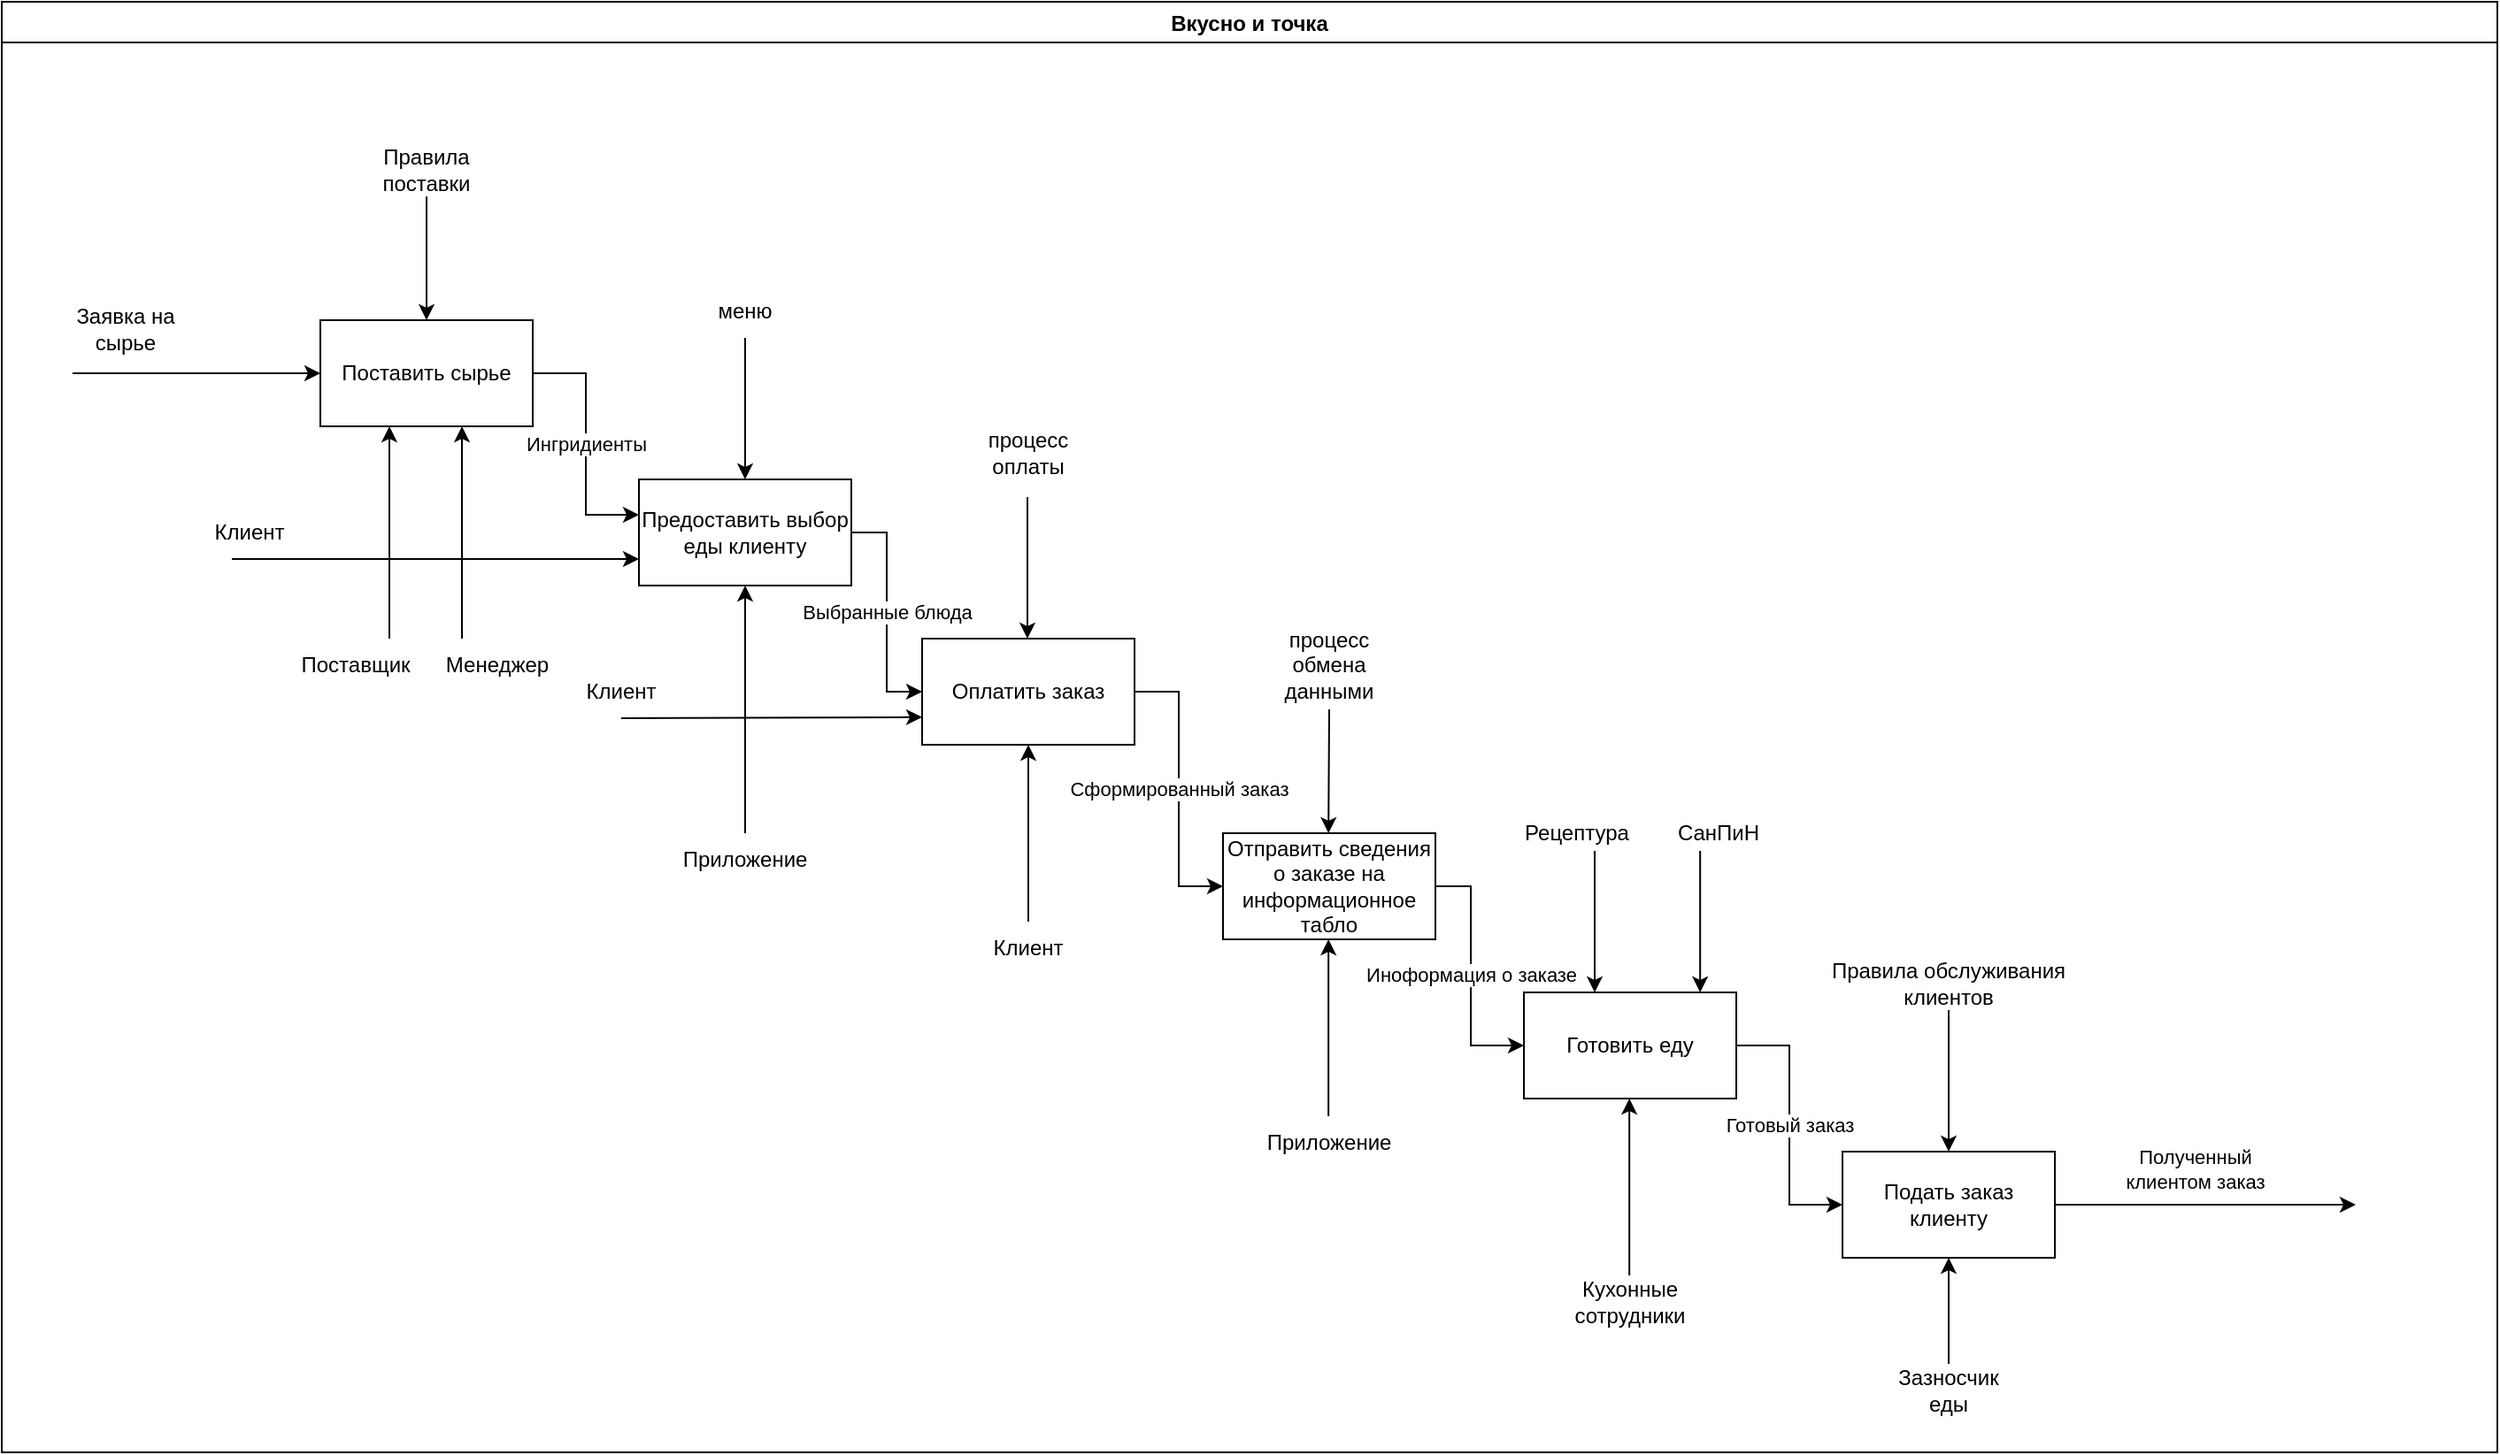 <mxfile version="20.3.0" type="device"><diagram id="tTI5HmxFiYcPVK2O3Fb9" name="Страница 1"><mxGraphModel dx="1673" dy="1008" grid="1" gridSize="10" guides="1" tooltips="1" connect="1" arrows="1" fold="1" page="1" pageScale="1" pageWidth="827" pageHeight="1169" background="none" math="0" shadow="0"><root><mxCell id="0"/><mxCell id="1" parent="0"/><mxCell id="PiG_sYMl7jKPaAyxeNau-1" value="Вкусно и точка" style="swimlane;" vertex="1" parent="1"><mxGeometry x="80" y="150" width="1410" height="820" as="geometry"><mxRectangle x="270" y="190" width="130" height="30" as="alternateBounds"/></mxGeometry></mxCell><mxCell id="PiG_sYMl7jKPaAyxeNau-3" value="Поставить сырье" style="rounded=0;whiteSpace=wrap;html=1;" vertex="1" parent="PiG_sYMl7jKPaAyxeNau-1"><mxGeometry x="180" y="180" width="120" height="60" as="geometry"/></mxCell><mxCell id="PiG_sYMl7jKPaAyxeNau-5" value="Предоставить выбор еды клиенту" style="whiteSpace=wrap;html=1;rounded=0;" vertex="1" parent="PiG_sYMl7jKPaAyxeNau-1"><mxGeometry x="360" y="270" width="120" height="60" as="geometry"/></mxCell><mxCell id="PiG_sYMl7jKPaAyxeNau-2" value="Ингридиенты" style="edgeStyle=orthogonalEdgeStyle;rounded=0;orthogonalLoop=1;jettySize=auto;html=1;" edge="1" parent="PiG_sYMl7jKPaAyxeNau-1" source="PiG_sYMl7jKPaAyxeNau-3" target="PiG_sYMl7jKPaAyxeNau-5"><mxGeometry relative="1" as="geometry"><Array as="points"><mxPoint x="330" y="210"/><mxPoint x="330" y="290"/></Array></mxGeometry></mxCell><mxCell id="PiG_sYMl7jKPaAyxeNau-7" value="Отправить сведения о заказе на информационное табло" style="whiteSpace=wrap;html=1;rounded=0;" vertex="1" parent="PiG_sYMl7jKPaAyxeNau-1"><mxGeometry x="690" y="470" width="120" height="60" as="geometry"/></mxCell><mxCell id="PiG_sYMl7jKPaAyxeNau-9" value="Готовить еду" style="whiteSpace=wrap;html=1;rounded=0;" vertex="1" parent="PiG_sYMl7jKPaAyxeNau-1"><mxGeometry x="860" y="560" width="120" height="60" as="geometry"/></mxCell><mxCell id="PiG_sYMl7jKPaAyxeNau-6" value="Иноформация о заказе" style="edgeStyle=orthogonalEdgeStyle;rounded=0;orthogonalLoop=1;jettySize=auto;html=1;" edge="1" parent="PiG_sYMl7jKPaAyxeNau-1" source="PiG_sYMl7jKPaAyxeNau-7" target="PiG_sYMl7jKPaAyxeNau-9"><mxGeometry relative="1" as="geometry"><Array as="points"><mxPoint x="830" y="500"/><mxPoint x="830" y="590"/></Array></mxGeometry></mxCell><mxCell id="PiG_sYMl7jKPaAyxeNau-10" value="Подать заказ клиенту" style="whiteSpace=wrap;html=1;rounded=0;" vertex="1" parent="PiG_sYMl7jKPaAyxeNau-1"><mxGeometry x="1040" y="650" width="120" height="60" as="geometry"/></mxCell><mxCell id="PiG_sYMl7jKPaAyxeNau-8" value="Готовый заказ" style="edgeStyle=orthogonalEdgeStyle;rounded=0;orthogonalLoop=1;jettySize=auto;html=1;" edge="1" parent="PiG_sYMl7jKPaAyxeNau-1" source="PiG_sYMl7jKPaAyxeNau-9" target="PiG_sYMl7jKPaAyxeNau-10"><mxGeometry relative="1" as="geometry"><Array as="points"><mxPoint x="1010" y="590"/><mxPoint x="1010" y="680"/></Array></mxGeometry></mxCell><mxCell id="PiG_sYMl7jKPaAyxeNau-11" value="Сформированный заказ" style="edgeStyle=orthogonalEdgeStyle;rounded=0;orthogonalLoop=1;jettySize=auto;html=1;entryX=0;entryY=0.5;entryDx=0;entryDy=0;" edge="1" parent="PiG_sYMl7jKPaAyxeNau-1" source="PiG_sYMl7jKPaAyxeNau-12" target="PiG_sYMl7jKPaAyxeNau-7"><mxGeometry relative="1" as="geometry"/></mxCell><mxCell id="PiG_sYMl7jKPaAyxeNau-12" value="Оплатить заказ" style="whiteSpace=wrap;html=1;rounded=0;" vertex="1" parent="PiG_sYMl7jKPaAyxeNau-1"><mxGeometry x="520" y="360" width="120" height="60" as="geometry"/></mxCell><mxCell id="PiG_sYMl7jKPaAyxeNau-4" value="Выбранные блюда" style="edgeStyle=orthogonalEdgeStyle;rounded=0;orthogonalLoop=1;jettySize=auto;html=1;" edge="1" parent="PiG_sYMl7jKPaAyxeNau-1" source="PiG_sYMl7jKPaAyxeNau-5" target="PiG_sYMl7jKPaAyxeNau-12"><mxGeometry relative="1" as="geometry"><Array as="points"><mxPoint x="500" y="300"/><mxPoint x="500" y="390"/></Array></mxGeometry></mxCell><mxCell id="PiG_sYMl7jKPaAyxeNau-13" value="меню" style="text;html=1;strokeColor=none;fillColor=none;align=center;verticalAlign=middle;whiteSpace=wrap;rounded=0;" vertex="1" parent="PiG_sYMl7jKPaAyxeNau-1"><mxGeometry x="390" y="160" width="60" height="30" as="geometry"/></mxCell><mxCell id="PiG_sYMl7jKPaAyxeNau-14" value="Приложение" style="text;html=1;strokeColor=none;fillColor=none;align=center;verticalAlign=middle;whiteSpace=wrap;rounded=0;" vertex="1" parent="PiG_sYMl7jKPaAyxeNau-1"><mxGeometry x="390" y="470" width="60" height="30" as="geometry"/></mxCell><mxCell id="PiG_sYMl7jKPaAyxeNau-15" value="Поставщик" style="text;html=1;strokeColor=none;fillColor=none;align=center;verticalAlign=middle;whiteSpace=wrap;rounded=0;" vertex="1" parent="PiG_sYMl7jKPaAyxeNau-1"><mxGeometry x="170" y="360" width="60" height="30" as="geometry"/></mxCell><mxCell id="PiG_sYMl7jKPaAyxeNau-16" value="" style="endArrow=classic;html=1;rounded=0;entryX=0.325;entryY=1;entryDx=0;entryDy=0;entryPerimeter=0;" edge="1" parent="PiG_sYMl7jKPaAyxeNau-1"><mxGeometry width="50" height="50" relative="1" as="geometry"><mxPoint x="260" y="360" as="sourcePoint"/><mxPoint x="260" y="240" as="targetPoint"/></mxGeometry></mxCell><mxCell id="PiG_sYMl7jKPaAyxeNau-17" value="Менеджер" style="text;html=1;strokeColor=none;fillColor=none;align=center;verticalAlign=middle;whiteSpace=wrap;rounded=0;" vertex="1" parent="PiG_sYMl7jKPaAyxeNau-1"><mxGeometry x="250" y="360" width="60" height="30" as="geometry"/></mxCell><mxCell id="PiG_sYMl7jKPaAyxeNau-18" value="Правила поставки" style="text;html=1;strokeColor=none;fillColor=none;align=center;verticalAlign=middle;whiteSpace=wrap;rounded=0;" vertex="1" parent="PiG_sYMl7jKPaAyxeNau-1"><mxGeometry x="210" y="80" width="60" height="30" as="geometry"/></mxCell><mxCell id="PiG_sYMl7jKPaAyxeNau-19" value="" style="endArrow=classic;html=1;rounded=0;" edge="1" parent="PiG_sYMl7jKPaAyxeNau-1" target="PiG_sYMl7jKPaAyxeNau-12"><mxGeometry width="50" height="50" relative="1" as="geometry"><mxPoint x="580" y="520" as="sourcePoint"/><mxPoint x="520" y="565" as="targetPoint"/></mxGeometry></mxCell><mxCell id="PiG_sYMl7jKPaAyxeNau-20" value="Клиент" style="text;html=1;strokeColor=none;fillColor=none;align=center;verticalAlign=middle;whiteSpace=wrap;rounded=0;" vertex="1" parent="PiG_sYMl7jKPaAyxeNau-1"><mxGeometry x="550" y="520" width="60" height="30" as="geometry"/></mxCell><mxCell id="PiG_sYMl7jKPaAyxeNau-21" value="" style="endArrow=classic;html=1;rounded=0;entryX=0.5;entryY=0;entryDx=0;entryDy=0;" edge="1" parent="PiG_sYMl7jKPaAyxeNau-1"><mxGeometry width="50" height="50" relative="1" as="geometry"><mxPoint x="579.5" y="280" as="sourcePoint"/><mxPoint x="579.5" y="360" as="targetPoint"/></mxGeometry></mxCell><mxCell id="PiG_sYMl7jKPaAyxeNau-22" value="процесс оплаты" style="text;html=1;strokeColor=none;fillColor=none;align=center;verticalAlign=middle;whiteSpace=wrap;rounded=0;" vertex="1" parent="PiG_sYMl7jKPaAyxeNau-1"><mxGeometry x="550" y="240" width="60" height="30" as="geometry"/></mxCell><mxCell id="PiG_sYMl7jKPaAyxeNau-28" value="" style="endArrow=classic;html=1;rounded=0;entryX=0.5;entryY=0;entryDx=0;entryDy=0;" edge="1" parent="PiG_sYMl7jKPaAyxeNau-1"><mxGeometry width="50" height="50" relative="1" as="geometry"><mxPoint x="750" y="400" as="sourcePoint"/><mxPoint x="749.58" y="470" as="targetPoint"/></mxGeometry></mxCell><mxCell id="PiG_sYMl7jKPaAyxeNau-29" value="процесс обмена данными" style="text;html=1;strokeColor=none;fillColor=none;align=center;verticalAlign=middle;whiteSpace=wrap;rounded=0;" vertex="1" parent="PiG_sYMl7jKPaAyxeNau-1"><mxGeometry x="720" y="360" width="60" height="30" as="geometry"/></mxCell><mxCell id="PiG_sYMl7jKPaAyxeNau-30" value="" style="endArrow=classic;html=1;rounded=0;" edge="1" parent="PiG_sYMl7jKPaAyxeNau-1"><mxGeometry width="50" height="50" relative="1" as="geometry"><mxPoint x="749.58" y="630" as="sourcePoint"/><mxPoint x="749.58" y="530" as="targetPoint"/></mxGeometry></mxCell><mxCell id="PiG_sYMl7jKPaAyxeNau-31" value="Приложение" style="text;html=1;strokeColor=none;fillColor=none;align=center;verticalAlign=middle;whiteSpace=wrap;rounded=0;" vertex="1" parent="PiG_sYMl7jKPaAyxeNau-1"><mxGeometry x="720" y="630" width="60" height="30" as="geometry"/></mxCell><mxCell id="PiG_sYMl7jKPaAyxeNau-32" value="" style="endArrow=classic;html=1;rounded=0;" edge="1" parent="PiG_sYMl7jKPaAyxeNau-1"><mxGeometry width="50" height="50" relative="1" as="geometry"><mxPoint x="919.58" y="720" as="sourcePoint"/><mxPoint x="919.58" y="620" as="targetPoint"/></mxGeometry></mxCell><mxCell id="PiG_sYMl7jKPaAyxeNau-33" value="Кухонные&lt;br&gt;сотрудники" style="text;html=1;strokeColor=none;fillColor=none;align=center;verticalAlign=middle;whiteSpace=wrap;rounded=0;" vertex="1" parent="PiG_sYMl7jKPaAyxeNau-1"><mxGeometry x="890" y="720" width="60" height="30" as="geometry"/></mxCell><mxCell id="PiG_sYMl7jKPaAyxeNau-35" value="" style="endArrow=classic;html=1;rounded=0;entryX=0.5;entryY=0;entryDx=0;entryDy=0;" edge="1" parent="PiG_sYMl7jKPaAyxeNau-1"><mxGeometry width="50" height="50" relative="1" as="geometry"><mxPoint x="959.58" y="480" as="sourcePoint"/><mxPoint x="959.58" y="560" as="targetPoint"/></mxGeometry></mxCell><mxCell id="PiG_sYMl7jKPaAyxeNau-37" value="СанПиН" style="text;html=1;strokeColor=none;fillColor=none;align=center;verticalAlign=middle;whiteSpace=wrap;rounded=0;" vertex="1" parent="PiG_sYMl7jKPaAyxeNau-1"><mxGeometry x="940" y="455" width="60" height="30" as="geometry"/></mxCell><mxCell id="PiG_sYMl7jKPaAyxeNau-38" value="" style="endArrow=classic;html=1;rounded=0;entryX=0.5;entryY=0;entryDx=0;entryDy=0;" edge="1" parent="PiG_sYMl7jKPaAyxeNau-1"><mxGeometry width="50" height="50" relative="1" as="geometry"><mxPoint x="900.0" y="480" as="sourcePoint"/><mxPoint x="900.0" y="560" as="targetPoint"/></mxGeometry></mxCell><mxCell id="PiG_sYMl7jKPaAyxeNau-39" value="Рецептура" style="text;html=1;strokeColor=none;fillColor=none;align=center;verticalAlign=middle;whiteSpace=wrap;rounded=0;" vertex="1" parent="PiG_sYMl7jKPaAyxeNau-1"><mxGeometry x="860" y="455" width="60" height="30" as="geometry"/></mxCell><mxCell id="PiG_sYMl7jKPaAyxeNau-40" value="" style="endArrow=classic;html=1;rounded=0;entryX=0;entryY=0.75;entryDx=0;entryDy=0;" edge="1" parent="PiG_sYMl7jKPaAyxeNau-1" target="PiG_sYMl7jKPaAyxeNau-5"><mxGeometry width="50" height="50" relative="1" as="geometry"><mxPoint x="130" y="315" as="sourcePoint"/><mxPoint x="170" y="290" as="targetPoint"/></mxGeometry></mxCell><mxCell id="PiG_sYMl7jKPaAyxeNau-23" value="Полученный&lt;br&gt;клиентом заказ" style="edgeStyle=orthogonalEdgeStyle;rounded=0;orthogonalLoop=1;jettySize=auto;html=1;" edge="1" parent="PiG_sYMl7jKPaAyxeNau-1" source="PiG_sYMl7jKPaAyxeNau-10"><mxGeometry x="-0.077" y="20" relative="1" as="geometry"><mxPoint x="1330" y="680" as="targetPoint"/><mxPoint as="offset"/></mxGeometry></mxCell><mxCell id="PiG_sYMl7jKPaAyxeNau-24" value="" style="endArrow=classic;html=1;rounded=0;entryX=0.5;entryY=0;entryDx=0;entryDy=0;" edge="1" parent="PiG_sYMl7jKPaAyxeNau-1" target="PiG_sYMl7jKPaAyxeNau-5"><mxGeometry width="50" height="50" relative="1" as="geometry"><mxPoint x="420" y="190" as="sourcePoint"/><mxPoint x="740" y="400" as="targetPoint"/></mxGeometry></mxCell><mxCell id="PiG_sYMl7jKPaAyxeNau-25" value="" style="endArrow=classic;html=1;rounded=0;entryX=0.5;entryY=1;entryDx=0;entryDy=0;" edge="1" parent="PiG_sYMl7jKPaAyxeNau-1" target="PiG_sYMl7jKPaAyxeNau-5"><mxGeometry width="50" height="50" relative="1" as="geometry"><mxPoint x="420" y="470" as="sourcePoint"/><mxPoint x="740" y="400" as="targetPoint"/></mxGeometry></mxCell><mxCell id="PiG_sYMl7jKPaAyxeNau-26" value="" style="endArrow=classic;html=1;rounded=0;entryX=0.325;entryY=1;entryDx=0;entryDy=0;entryPerimeter=0;" edge="1" parent="PiG_sYMl7jKPaAyxeNau-1" target="PiG_sYMl7jKPaAyxeNau-3"><mxGeometry width="50" height="50" relative="1" as="geometry"><mxPoint x="219" y="360" as="sourcePoint"/><mxPoint x="740" y="400" as="targetPoint"/></mxGeometry></mxCell><mxCell id="PiG_sYMl7jKPaAyxeNau-27" value="" style="endArrow=classic;html=1;rounded=0;entryX=0.5;entryY=0;entryDx=0;entryDy=0;" edge="1" parent="PiG_sYMl7jKPaAyxeNau-1" target="PiG_sYMl7jKPaAyxeNau-3"><mxGeometry width="50" height="50" relative="1" as="geometry"><mxPoint x="240" y="110" as="sourcePoint"/><mxPoint x="740" y="400" as="targetPoint"/></mxGeometry></mxCell><mxCell id="PiG_sYMl7jKPaAyxeNau-41" value="Клиент" style="text;html=1;strokeColor=none;fillColor=none;align=center;verticalAlign=middle;whiteSpace=wrap;rounded=0;" vertex="1" parent="PiG_sYMl7jKPaAyxeNau-1"><mxGeometry x="110" y="285" width="60" height="30" as="geometry"/></mxCell><mxCell id="PiG_sYMl7jKPaAyxeNau-43" value="Заявка на сырье" style="text;html=1;strokeColor=none;fillColor=none;align=center;verticalAlign=middle;whiteSpace=wrap;rounded=0;" vertex="1" parent="PiG_sYMl7jKPaAyxeNau-1"><mxGeometry x="40" y="170" width="60" height="30" as="geometry"/></mxCell><mxCell id="PiG_sYMl7jKPaAyxeNau-44" value="" style="endArrow=classic;html=1;rounded=0;entryX=0;entryY=0.75;entryDx=0;entryDy=0;exitX=0.5;exitY=1;exitDx=0;exitDy=0;" edge="1" parent="PiG_sYMl7jKPaAyxeNau-1" source="PiG_sYMl7jKPaAyxeNau-45"><mxGeometry width="50" height="50" relative="1" as="geometry"><mxPoint x="290" y="404.41" as="sourcePoint"/><mxPoint x="520" y="404.41" as="targetPoint"/></mxGeometry></mxCell><mxCell id="PiG_sYMl7jKPaAyxeNau-45" value="Клиент" style="text;html=1;strokeColor=none;fillColor=none;align=center;verticalAlign=middle;whiteSpace=wrap;rounded=0;" vertex="1" parent="PiG_sYMl7jKPaAyxeNau-1"><mxGeometry x="320" y="375.0" width="60" height="30" as="geometry"/></mxCell><mxCell id="PiG_sYMl7jKPaAyxeNau-47" style="edgeStyle=orthogonalEdgeStyle;rounded=0;orthogonalLoop=1;jettySize=auto;html=1;entryX=0.5;entryY=1;entryDx=0;entryDy=0;" edge="1" parent="PiG_sYMl7jKPaAyxeNau-1" source="PiG_sYMl7jKPaAyxeNau-46" target="PiG_sYMl7jKPaAyxeNau-10"><mxGeometry relative="1" as="geometry"/></mxCell><mxCell id="PiG_sYMl7jKPaAyxeNau-46" value="Зазносчик еды" style="text;html=1;strokeColor=none;fillColor=none;align=center;verticalAlign=middle;whiteSpace=wrap;rounded=0;" vertex="1" parent="PiG_sYMl7jKPaAyxeNau-1"><mxGeometry x="1070" y="770" width="60" height="30" as="geometry"/></mxCell><mxCell id="PiG_sYMl7jKPaAyxeNau-49" style="edgeStyle=orthogonalEdgeStyle;rounded=0;orthogonalLoop=1;jettySize=auto;html=1;" edge="1" parent="PiG_sYMl7jKPaAyxeNau-1" source="PiG_sYMl7jKPaAyxeNau-48" target="PiG_sYMl7jKPaAyxeNau-10"><mxGeometry relative="1" as="geometry"/></mxCell><mxCell id="PiG_sYMl7jKPaAyxeNau-48" value="Правила обслуживания клиентов" style="text;html=1;strokeColor=none;fillColor=none;align=center;verticalAlign=middle;whiteSpace=wrap;rounded=0;" vertex="1" parent="PiG_sYMl7jKPaAyxeNau-1"><mxGeometry x="1015" y="540" width="170" height="30" as="geometry"/></mxCell><mxCell id="PiG_sYMl7jKPaAyxeNau-42" value="" style="endArrow=classic;html=1;rounded=0;entryX=0;entryY=0.5;entryDx=0;entryDy=0;" edge="1" parent="1" target="PiG_sYMl7jKPaAyxeNau-3"><mxGeometry width="50" height="50" relative="1" as="geometry"><mxPoint x="120" y="360" as="sourcePoint"/><mxPoint x="770" y="480" as="targetPoint"/></mxGeometry></mxCell></root></mxGraphModel></diagram></mxfile>
